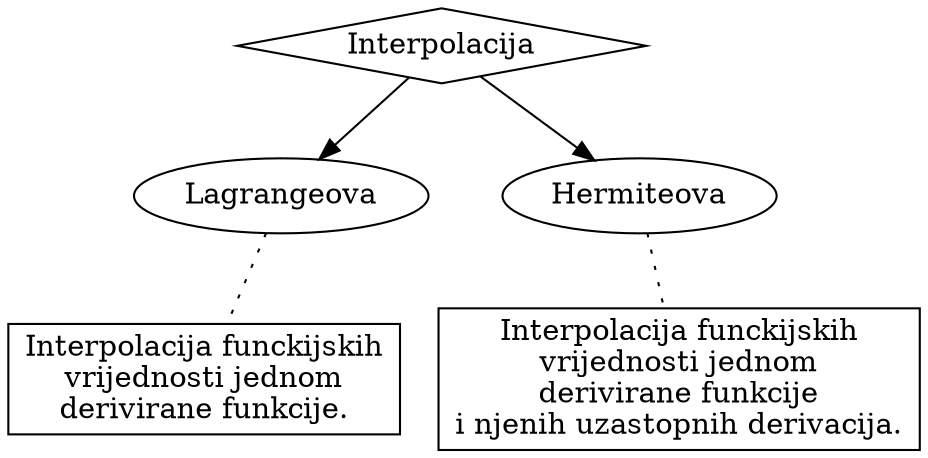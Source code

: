 digraph interpolation {
interpolation [shape=diamond,label="Interpolacija"];
lagrange [label="Lagrangeova"];
lagrange_desc [shape=box,label="Interpolacija funckijskih\nvrijednosti jednom\nderivirane funkcije."];
hermite [label="Hermiteova"];
hermite_desc [shape=box,label="Interpolacija funckijskih\nvrijednosti jednom\nderivirane funkcije\ni njenih uzastopnih derivacija."];
interpolation -> {lagrange, hermite};
lagrange -> lagrange_desc[style=dotted,arrowhead=none];
hermite -> hermite_desc[style=dotted,arrowhead=none];
}
